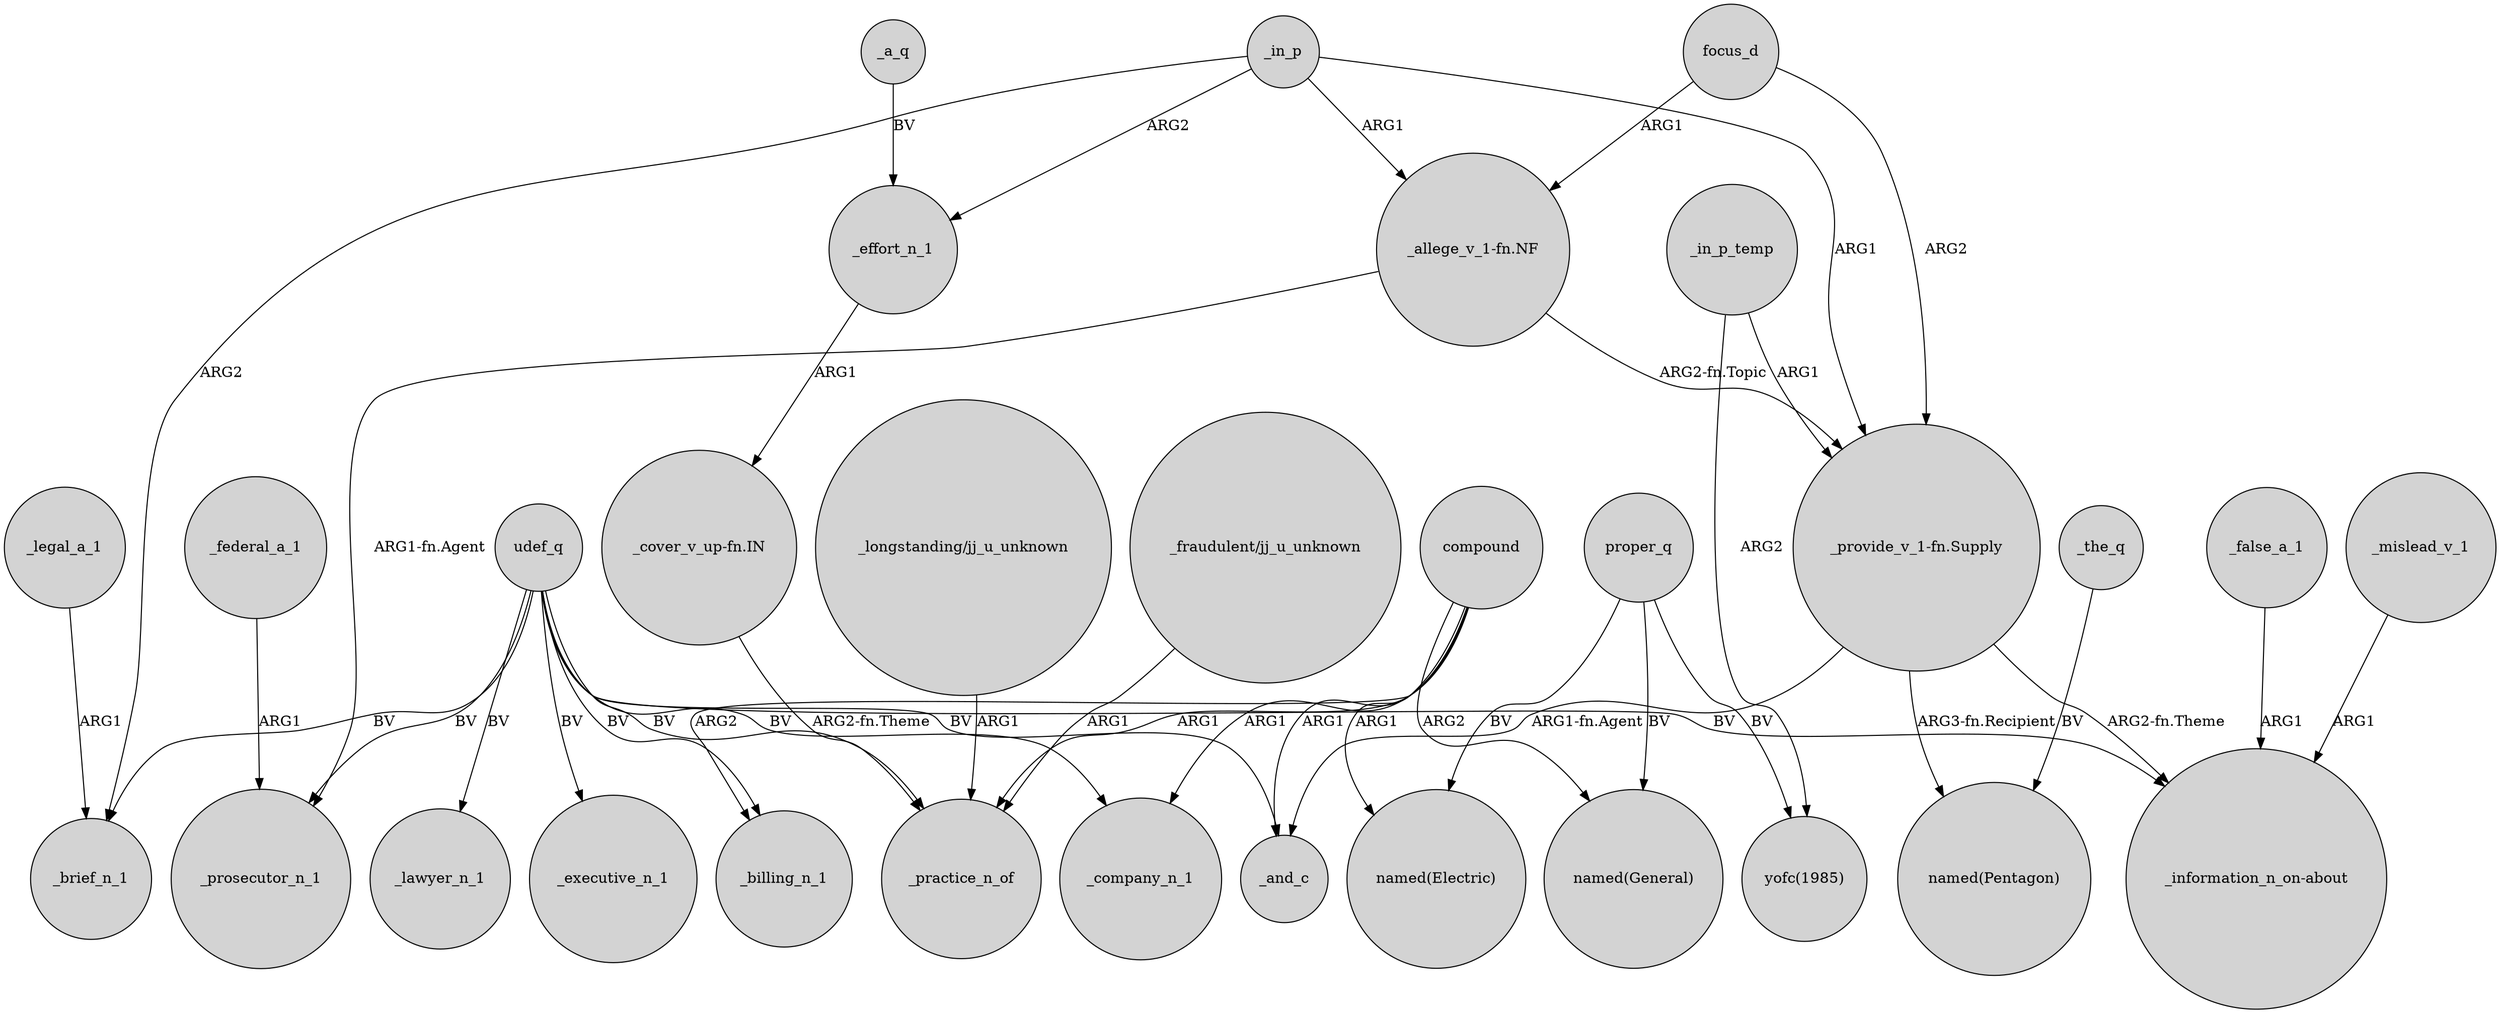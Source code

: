 digraph {
	node [shape=circle style=filled]
	_in_p -> "_provide_v_1-fn.Supply" [label=ARG1]
	focus_d -> "_provide_v_1-fn.Supply" [label=ARG2]
	udef_q -> _executive_n_1 [label=BV]
	_in_p -> _effort_n_1 [label=ARG2]
	_false_a_1 -> "_information_n_on-about" [label=ARG1]
	proper_q -> "named(General)" [label=BV]
	_in_p -> _brief_n_1 [label=ARG2]
	compound -> _practice_n_of [label=ARG1]
	compound -> "named(Electric)" [label=ARG1]
	compound -> _company_n_1 [label=ARG1]
	"_provide_v_1-fn.Supply" -> _and_c [label="ARG1-fn.Agent"]
	compound -> "named(General)" [label=ARG2]
	"_longstanding/jj_u_unknown" -> _practice_n_of [label=ARG1]
	udef_q -> _prosecutor_n_1 [label=BV]
	udef_q -> "_information_n_on-about" [label=BV]
	_in_p_temp -> "_provide_v_1-fn.Supply" [label=ARG1]
	compound -> _billing_n_1 [label=ARG2]
	"_allege_v_1-fn.NF" -> _prosecutor_n_1 [label="ARG1-fn.Agent"]
	focus_d -> "_allege_v_1-fn.NF" [label=ARG1]
	udef_q -> _brief_n_1 [label=BV]
	"_fraudulent/jj_u_unknown" -> _practice_n_of [label=ARG1]
	"_allege_v_1-fn.NF" -> "_provide_v_1-fn.Supply" [label="ARG2-fn.Topic"]
	"_provide_v_1-fn.Supply" -> "_information_n_on-about" [label="ARG2-fn.Theme"]
	proper_q -> "named(Electric)" [label=BV]
	udef_q -> _lawyer_n_1 [label=BV]
	udef_q -> _billing_n_1 [label=BV]
	compound -> _and_c [label=ARG1]
	_in_p_temp -> "yofc(1985)" [label=ARG2]
	_a_q -> _effort_n_1 [label=BV]
	_legal_a_1 -> _brief_n_1 [label=ARG1]
	_mislead_v_1 -> "_information_n_on-about" [label=ARG1]
	proper_q -> "yofc(1985)" [label=BV]
	"_provide_v_1-fn.Supply" -> "named(Pentagon)" [label="ARG3-fn.Recipient"]
	_effort_n_1 -> "_cover_v_up-fn.IN" [label=ARG1]
	_the_q -> "named(Pentagon)" [label=BV]
	"_cover_v_up-fn.IN" -> _practice_n_of [label="ARG2-fn.Theme"]
	_in_p -> "_allege_v_1-fn.NF" [label=ARG1]
	udef_q -> _practice_n_of [label=BV]
	udef_q -> _and_c [label=BV]
	udef_q -> _company_n_1 [label=BV]
	_federal_a_1 -> _prosecutor_n_1 [label=ARG1]
}
